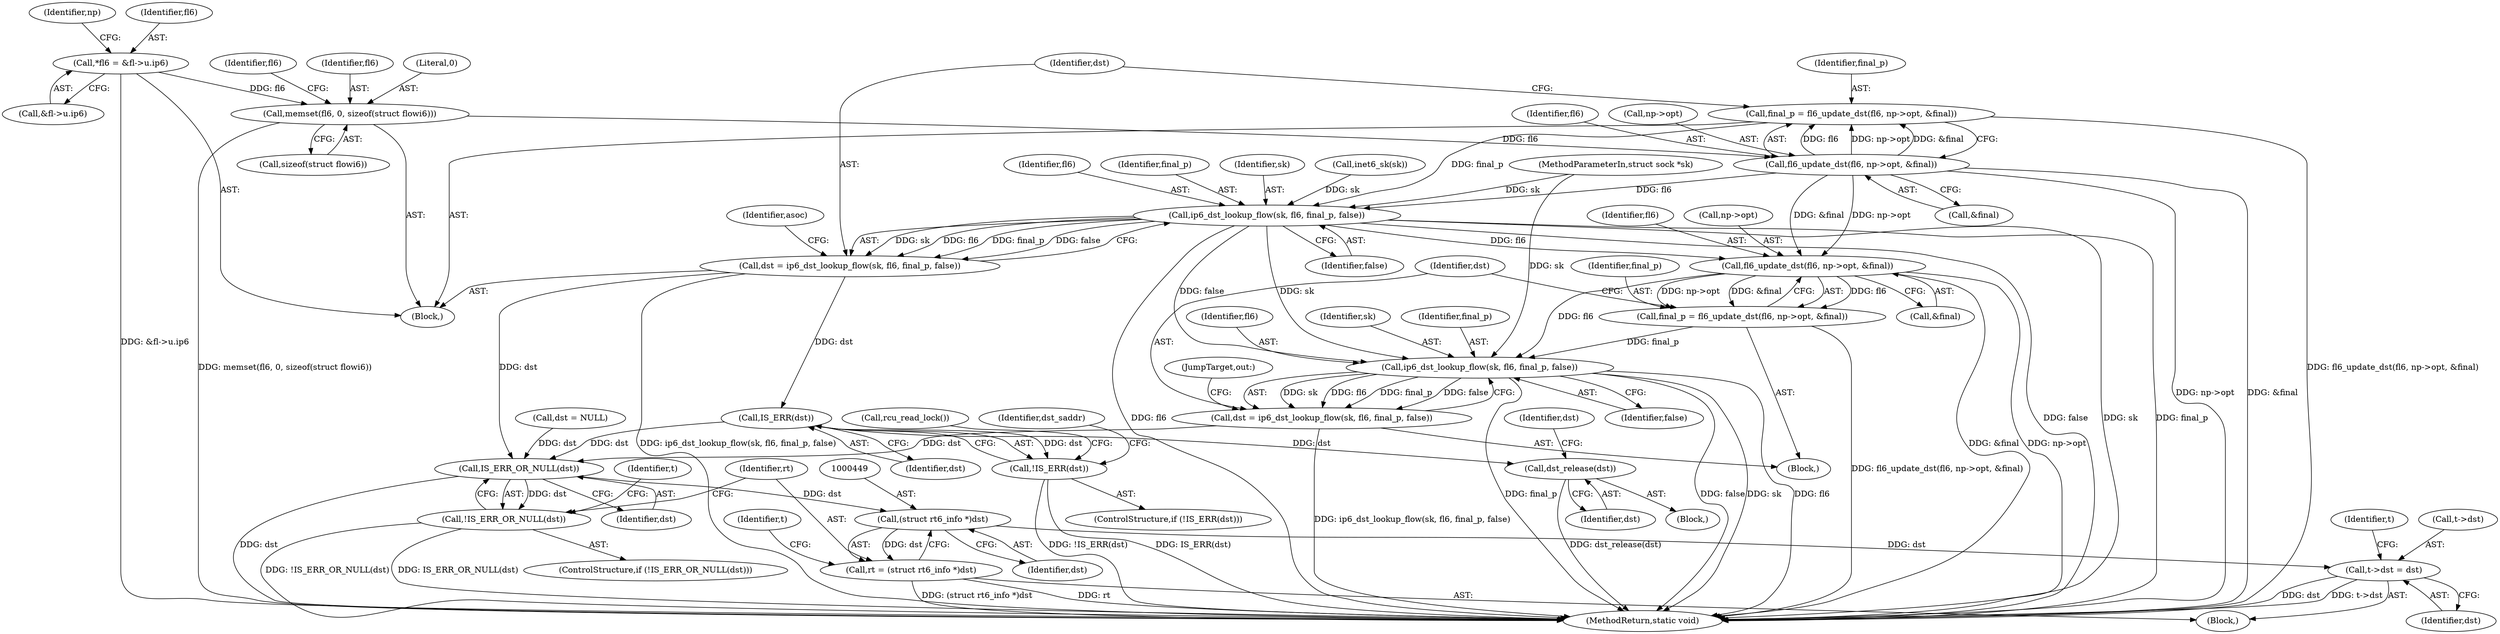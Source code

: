 digraph "0_linux_95ee62083cb6453e056562d91f597552021e6ae7@API" {
"1000252" [label="(Call,final_p = fl6_update_dst(fl6, np->opt, &final))"];
"1000254" [label="(Call,fl6_update_dst(fl6, np->opt, &final))"];
"1000157" [label="(Call,memset(fl6, 0, sizeof(struct flowi6)))"];
"1000122" [label="(Call,*fl6 = &fl->u.ip6)"];
"1000263" [label="(Call,ip6_dst_lookup_flow(sk, fl6, final_p, false))"];
"1000261" [label="(Call,dst = ip6_dst_lookup_flow(sk, fl6, final_p, false))"];
"1000288" [label="(Call,IS_ERR(dst))"];
"1000287" [label="(Call,!IS_ERR(dst))"];
"1000338" [label="(Call,dst_release(dst))"];
"1000442" [label="(Call,IS_ERR_OR_NULL(dst))"];
"1000441" [label="(Call,!IS_ERR_OR_NULL(dst))"];
"1000448" [label="(Call,(struct rt6_info *)dst)"];
"1000446" [label="(Call,rt = (struct rt6_info *)dst)"];
"1000451" [label="(Call,t->dst = dst)"];
"1000425" [label="(Call,fl6_update_dst(fl6, np->opt, &final))"];
"1000423" [label="(Call,final_p = fl6_update_dst(fl6, np->opt, &final))"];
"1000434" [label="(Call,ip6_dst_lookup_flow(sk, fl6, final_p, false))"];
"1000432" [label="(Call,dst = ip6_dst_lookup_flow(sk, fl6, final_p, false))"];
"1000423" [label="(Call,final_p = fl6_update_dst(fl6, np->opt, &final))"];
"1000160" [label="(Call,sizeof(struct flowi6))"];
"1000486" [label="(Identifier,t)"];
"1000157" [label="(Call,memset(fl6, 0, sizeof(struct flowi6)))"];
"1000263" [label="(Call,ip6_dst_lookup_flow(sk, fl6, final_p, false))"];
"1000430" [label="(Call,&final)"];
"1000491" [label="(MethodReturn,static void)"];
"1000340" [label="(Call,dst = NULL)"];
"1000288" [label="(Call,IS_ERR(dst))"];
"1000158" [label="(Identifier,fl6)"];
"1000261" [label="(Call,dst = ip6_dst_lookup_flow(sk, fl6, final_p, false))"];
"1000265" [label="(Identifier,fl6)"];
"1000424" [label="(Identifier,final_p)"];
"1000433" [label="(Identifier,dst)"];
"1000448" [label="(Call,(struct rt6_info *)dst)"];
"1000122" [label="(Call,*fl6 = &fl->u.ip6)"];
"1000425" [label="(Call,fl6_update_dst(fl6, np->opt, &final))"];
"1000271" [label="(Identifier,asoc)"];
"1000266" [label="(Identifier,final_p)"];
"1000286" [label="(ControlStructure,if (!IS_ERR(dst)))"];
"1000447" [label="(Identifier,rt)"];
"1000435" [label="(Identifier,sk)"];
"1000256" [label="(Call,np->opt)"];
"1000109" [label="(MethodParameterIn,struct sock *sk)"];
"1000339" [label="(Identifier,dst)"];
"1000444" [label="(Block,)"];
"1000450" [label="(Identifier,dst)"];
"1000437" [label="(Identifier,final_p)"];
"1000458" [label="(Identifier,t)"];
"1000293" [label="(Identifier,dst_saddr)"];
"1000264" [label="(Identifier,sk)"];
"1000254" [label="(Call,fl6_update_dst(fl6, np->opt, &final))"];
"1000338" [label="(Call,dst_release(dst))"];
"1000290" [label="(Block,)"];
"1000134" [label="(Call,inet6_sk(sk))"];
"1000262" [label="(Identifier,dst)"];
"1000159" [label="(Literal,0)"];
"1000443" [label="(Identifier,dst)"];
"1000440" [label="(ControlStructure,if (!IS_ERR_OR_NULL(dst)))"];
"1000439" [label="(JumpTarget,out:)"];
"1000133" [label="(Identifier,np)"];
"1000110" [label="(Block,)"];
"1000451" [label="(Call,t->dst = dst)"];
"1000426" [label="(Identifier,fl6)"];
"1000427" [label="(Call,np->opt)"];
"1000164" [label="(Identifier,fl6)"];
"1000289" [label="(Identifier,dst)"];
"1000432" [label="(Call,dst = ip6_dst_lookup_flow(sk, fl6, final_p, false))"];
"1000404" [label="(Block,)"];
"1000341" [label="(Identifier,dst)"];
"1000343" [label="(Call,rcu_read_lock())"];
"1000442" [label="(Call,IS_ERR_OR_NULL(dst))"];
"1000287" [label="(Call,!IS_ERR(dst))"];
"1000259" [label="(Call,&final)"];
"1000453" [label="(Identifier,t)"];
"1000455" [label="(Identifier,dst)"];
"1000452" [label="(Call,t->dst)"];
"1000438" [label="(Identifier,false)"];
"1000253" [label="(Identifier,final_p)"];
"1000252" [label="(Call,final_p = fl6_update_dst(fl6, np->opt, &final))"];
"1000436" [label="(Identifier,fl6)"];
"1000446" [label="(Call,rt = (struct rt6_info *)dst)"];
"1000434" [label="(Call,ip6_dst_lookup_flow(sk, fl6, final_p, false))"];
"1000267" [label="(Identifier,false)"];
"1000441" [label="(Call,!IS_ERR_OR_NULL(dst))"];
"1000123" [label="(Identifier,fl6)"];
"1000124" [label="(Call,&fl->u.ip6)"];
"1000255" [label="(Identifier,fl6)"];
"1000252" -> "1000110"  [label="AST: "];
"1000252" -> "1000254"  [label="CFG: "];
"1000253" -> "1000252"  [label="AST: "];
"1000254" -> "1000252"  [label="AST: "];
"1000262" -> "1000252"  [label="CFG: "];
"1000252" -> "1000491"  [label="DDG: fl6_update_dst(fl6, np->opt, &final)"];
"1000254" -> "1000252"  [label="DDG: fl6"];
"1000254" -> "1000252"  [label="DDG: np->opt"];
"1000254" -> "1000252"  [label="DDG: &final"];
"1000252" -> "1000263"  [label="DDG: final_p"];
"1000254" -> "1000259"  [label="CFG: "];
"1000255" -> "1000254"  [label="AST: "];
"1000256" -> "1000254"  [label="AST: "];
"1000259" -> "1000254"  [label="AST: "];
"1000254" -> "1000491"  [label="DDG: &final"];
"1000254" -> "1000491"  [label="DDG: np->opt"];
"1000157" -> "1000254"  [label="DDG: fl6"];
"1000254" -> "1000263"  [label="DDG: fl6"];
"1000254" -> "1000425"  [label="DDG: np->opt"];
"1000254" -> "1000425"  [label="DDG: &final"];
"1000157" -> "1000110"  [label="AST: "];
"1000157" -> "1000160"  [label="CFG: "];
"1000158" -> "1000157"  [label="AST: "];
"1000159" -> "1000157"  [label="AST: "];
"1000160" -> "1000157"  [label="AST: "];
"1000164" -> "1000157"  [label="CFG: "];
"1000157" -> "1000491"  [label="DDG: memset(fl6, 0, sizeof(struct flowi6))"];
"1000122" -> "1000157"  [label="DDG: fl6"];
"1000122" -> "1000110"  [label="AST: "];
"1000122" -> "1000124"  [label="CFG: "];
"1000123" -> "1000122"  [label="AST: "];
"1000124" -> "1000122"  [label="AST: "];
"1000133" -> "1000122"  [label="CFG: "];
"1000122" -> "1000491"  [label="DDG: &fl->u.ip6"];
"1000263" -> "1000261"  [label="AST: "];
"1000263" -> "1000267"  [label="CFG: "];
"1000264" -> "1000263"  [label="AST: "];
"1000265" -> "1000263"  [label="AST: "];
"1000266" -> "1000263"  [label="AST: "];
"1000267" -> "1000263"  [label="AST: "];
"1000261" -> "1000263"  [label="CFG: "];
"1000263" -> "1000491"  [label="DDG: fl6"];
"1000263" -> "1000491"  [label="DDG: false"];
"1000263" -> "1000491"  [label="DDG: sk"];
"1000263" -> "1000491"  [label="DDG: final_p"];
"1000263" -> "1000261"  [label="DDG: sk"];
"1000263" -> "1000261"  [label="DDG: fl6"];
"1000263" -> "1000261"  [label="DDG: final_p"];
"1000263" -> "1000261"  [label="DDG: false"];
"1000134" -> "1000263"  [label="DDG: sk"];
"1000109" -> "1000263"  [label="DDG: sk"];
"1000263" -> "1000425"  [label="DDG: fl6"];
"1000263" -> "1000434"  [label="DDG: sk"];
"1000263" -> "1000434"  [label="DDG: false"];
"1000261" -> "1000110"  [label="AST: "];
"1000262" -> "1000261"  [label="AST: "];
"1000271" -> "1000261"  [label="CFG: "];
"1000261" -> "1000491"  [label="DDG: ip6_dst_lookup_flow(sk, fl6, final_p, false)"];
"1000261" -> "1000288"  [label="DDG: dst"];
"1000261" -> "1000442"  [label="DDG: dst"];
"1000288" -> "1000287"  [label="AST: "];
"1000288" -> "1000289"  [label="CFG: "];
"1000289" -> "1000288"  [label="AST: "];
"1000287" -> "1000288"  [label="CFG: "];
"1000288" -> "1000287"  [label="DDG: dst"];
"1000288" -> "1000338"  [label="DDG: dst"];
"1000288" -> "1000442"  [label="DDG: dst"];
"1000287" -> "1000286"  [label="AST: "];
"1000293" -> "1000287"  [label="CFG: "];
"1000343" -> "1000287"  [label="CFG: "];
"1000287" -> "1000491"  [label="DDG: !IS_ERR(dst)"];
"1000287" -> "1000491"  [label="DDG: IS_ERR(dst)"];
"1000338" -> "1000290"  [label="AST: "];
"1000338" -> "1000339"  [label="CFG: "];
"1000339" -> "1000338"  [label="AST: "];
"1000341" -> "1000338"  [label="CFG: "];
"1000338" -> "1000491"  [label="DDG: dst_release(dst)"];
"1000442" -> "1000441"  [label="AST: "];
"1000442" -> "1000443"  [label="CFG: "];
"1000443" -> "1000442"  [label="AST: "];
"1000441" -> "1000442"  [label="CFG: "];
"1000442" -> "1000491"  [label="DDG: dst"];
"1000442" -> "1000441"  [label="DDG: dst"];
"1000432" -> "1000442"  [label="DDG: dst"];
"1000340" -> "1000442"  [label="DDG: dst"];
"1000442" -> "1000448"  [label="DDG: dst"];
"1000441" -> "1000440"  [label="AST: "];
"1000447" -> "1000441"  [label="CFG: "];
"1000486" -> "1000441"  [label="CFG: "];
"1000441" -> "1000491"  [label="DDG: IS_ERR_OR_NULL(dst)"];
"1000441" -> "1000491"  [label="DDG: !IS_ERR_OR_NULL(dst)"];
"1000448" -> "1000446"  [label="AST: "];
"1000448" -> "1000450"  [label="CFG: "];
"1000449" -> "1000448"  [label="AST: "];
"1000450" -> "1000448"  [label="AST: "];
"1000446" -> "1000448"  [label="CFG: "];
"1000448" -> "1000446"  [label="DDG: dst"];
"1000448" -> "1000451"  [label="DDG: dst"];
"1000446" -> "1000444"  [label="AST: "];
"1000447" -> "1000446"  [label="AST: "];
"1000453" -> "1000446"  [label="CFG: "];
"1000446" -> "1000491"  [label="DDG: rt"];
"1000446" -> "1000491"  [label="DDG: (struct rt6_info *)dst"];
"1000451" -> "1000444"  [label="AST: "];
"1000451" -> "1000455"  [label="CFG: "];
"1000452" -> "1000451"  [label="AST: "];
"1000455" -> "1000451"  [label="AST: "];
"1000458" -> "1000451"  [label="CFG: "];
"1000451" -> "1000491"  [label="DDG: dst"];
"1000451" -> "1000491"  [label="DDG: t->dst"];
"1000425" -> "1000423"  [label="AST: "];
"1000425" -> "1000430"  [label="CFG: "];
"1000426" -> "1000425"  [label="AST: "];
"1000427" -> "1000425"  [label="AST: "];
"1000430" -> "1000425"  [label="AST: "];
"1000423" -> "1000425"  [label="CFG: "];
"1000425" -> "1000491"  [label="DDG: np->opt"];
"1000425" -> "1000491"  [label="DDG: &final"];
"1000425" -> "1000423"  [label="DDG: fl6"];
"1000425" -> "1000423"  [label="DDG: np->opt"];
"1000425" -> "1000423"  [label="DDG: &final"];
"1000425" -> "1000434"  [label="DDG: fl6"];
"1000423" -> "1000404"  [label="AST: "];
"1000424" -> "1000423"  [label="AST: "];
"1000433" -> "1000423"  [label="CFG: "];
"1000423" -> "1000491"  [label="DDG: fl6_update_dst(fl6, np->opt, &final)"];
"1000423" -> "1000434"  [label="DDG: final_p"];
"1000434" -> "1000432"  [label="AST: "];
"1000434" -> "1000438"  [label="CFG: "];
"1000435" -> "1000434"  [label="AST: "];
"1000436" -> "1000434"  [label="AST: "];
"1000437" -> "1000434"  [label="AST: "];
"1000438" -> "1000434"  [label="AST: "];
"1000432" -> "1000434"  [label="CFG: "];
"1000434" -> "1000491"  [label="DDG: fl6"];
"1000434" -> "1000491"  [label="DDG: final_p"];
"1000434" -> "1000491"  [label="DDG: false"];
"1000434" -> "1000491"  [label="DDG: sk"];
"1000434" -> "1000432"  [label="DDG: sk"];
"1000434" -> "1000432"  [label="DDG: fl6"];
"1000434" -> "1000432"  [label="DDG: final_p"];
"1000434" -> "1000432"  [label="DDG: false"];
"1000109" -> "1000434"  [label="DDG: sk"];
"1000432" -> "1000404"  [label="AST: "];
"1000433" -> "1000432"  [label="AST: "];
"1000439" -> "1000432"  [label="CFG: "];
"1000432" -> "1000491"  [label="DDG: ip6_dst_lookup_flow(sk, fl6, final_p, false)"];
}
